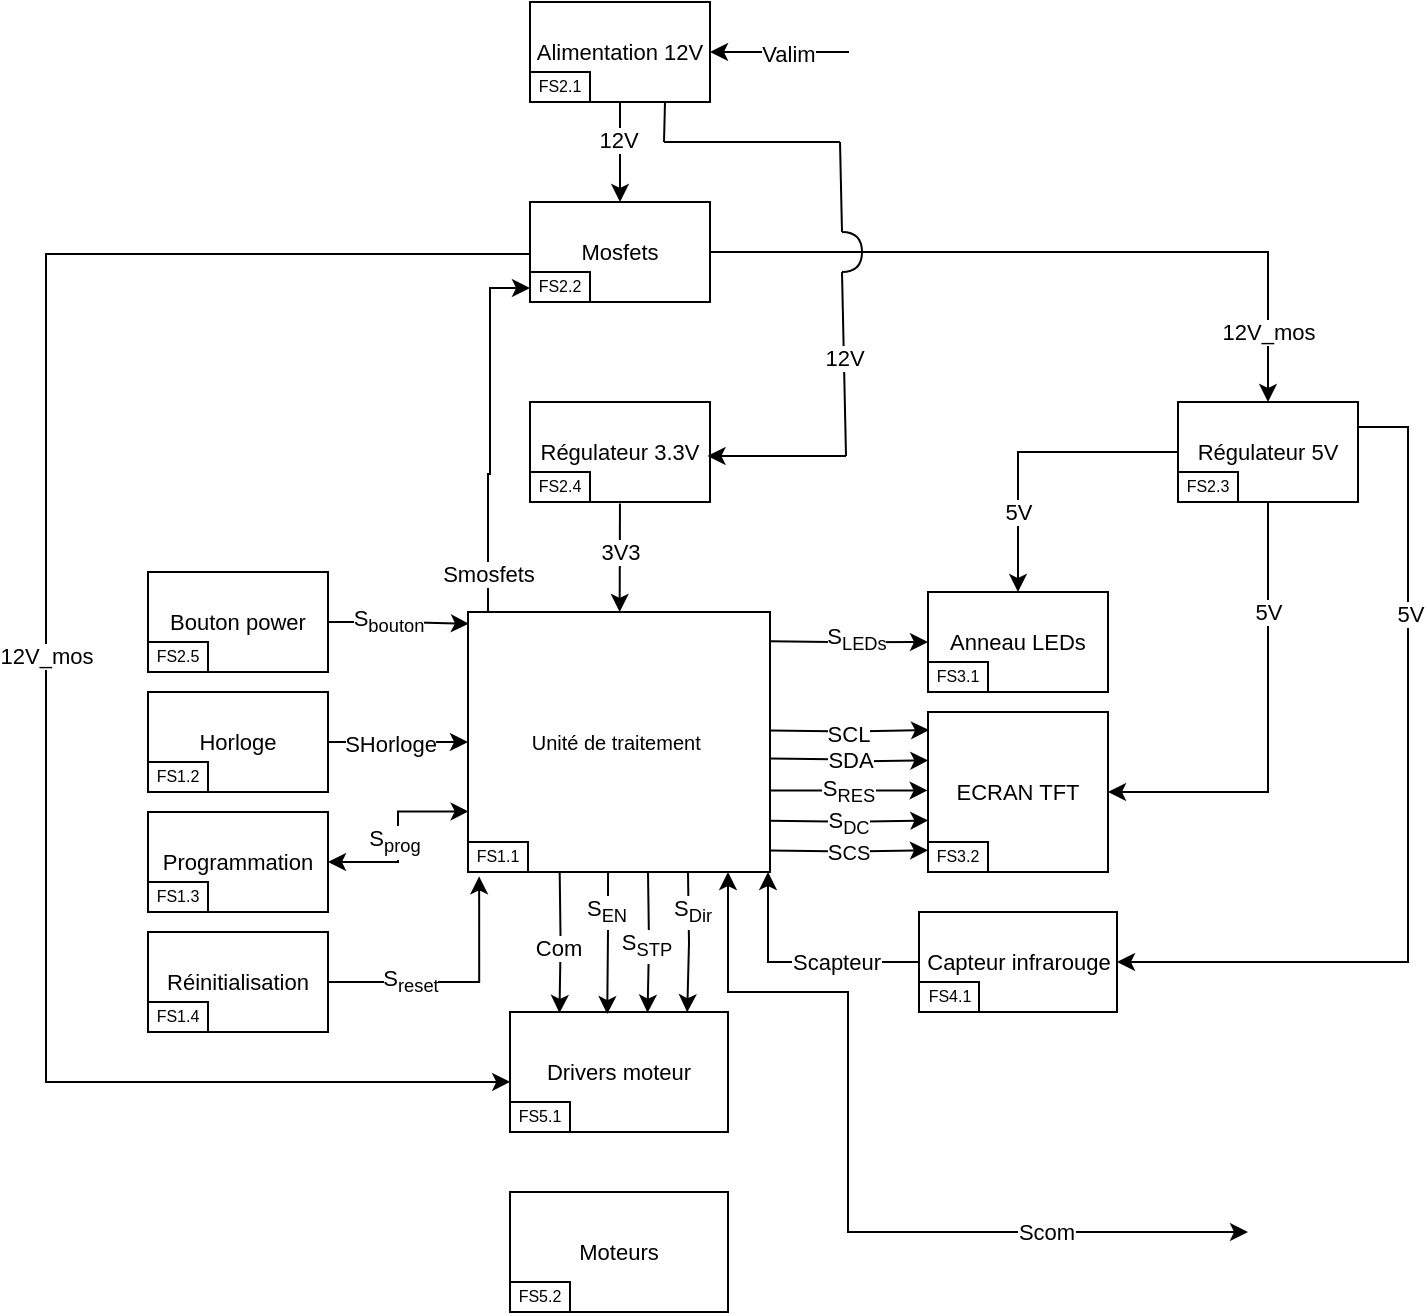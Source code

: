 <mxfile version="23.1.6" type="google">
  <diagram id="jsPWKUhICCFtJn8K6CiC" name="Synoptique de niveau 2">
    <mxGraphModel grid="0" page="1" gridSize="10" guides="1" tooltips="1" connect="1" arrows="1" fold="1" pageScale="1" pageWidth="827" pageHeight="1169" math="0" shadow="0">
      <root>
        <mxCell id="0" />
        <mxCell id="1" parent="0" />
        <mxCell id="wHgIUSnhuIv8XCssy-d0-1" style="edgeStyle=orthogonalEdgeStyle;rounded=0;orthogonalLoop=1;jettySize=auto;html=1;exitX=0.25;exitY=0;exitDx=0;exitDy=0;entryX=0;entryY=0.706;entryDx=0;entryDy=0;entryPerimeter=0;" edge="1" parent="1">
          <mxGeometry relative="1" as="geometry">
            <mxPoint x="1152.75" y="454" as="sourcePoint" />
            <mxPoint x="1146" y="284.3" as="targetPoint" />
            <Array as="points">
              <mxPoint x="1125" y="454" />
              <mxPoint x="1125" y="377" />
              <mxPoint x="1126" y="377" />
              <mxPoint x="1126" y="284" />
              <mxPoint x="1146" y="284" />
            </Array>
          </mxGeometry>
        </mxCell>
        <mxCell id="wHgIUSnhuIv8XCssy-d0-2" value="Smosfets" style="edgeLabel;html=1;align=center;verticalAlign=middle;resizable=0;points=[];" connectable="0" vertex="1" parent="wHgIUSnhuIv8XCssy-d0-1">
          <mxGeometry x="-0.492" relative="1" as="geometry">
            <mxPoint as="offset" />
          </mxGeometry>
        </mxCell>
        <mxCell id="102_xDrWK7W0VmhlA9GF-3" style="edgeStyle=orthogonalEdgeStyle;rounded=0;orthogonalLoop=1;jettySize=auto;html=1;exitX=0.75;exitY=1;exitDx=0;exitDy=0;startArrow=classic;startFill=1;" edge="1" parent="1">
          <mxGeometry relative="1" as="geometry">
            <mxPoint x="1505" y="756" as="targetPoint" />
            <mxPoint x="1245" y="576" as="sourcePoint" />
            <Array as="points">
              <mxPoint x="1245" y="636" />
              <mxPoint x="1305" y="636" />
              <mxPoint x="1305" y="756" />
            </Array>
          </mxGeometry>
        </mxCell>
        <mxCell id="102_xDrWK7W0VmhlA9GF-4" value="Scom" style="edgeLabel;html=1;align=center;verticalAlign=middle;resizable=0;points=[];" connectable="0" vertex="1" parent="102_xDrWK7W0VmhlA9GF-3">
          <mxGeometry x="0.54" relative="1" as="geometry">
            <mxPoint as="offset" />
          </mxGeometry>
        </mxCell>
        <mxCell id="AZXQSuadQRg0XgxkF6D4-1" value="&lt;font style=&quot;font-size: 10px;&quot;&gt;Unité de traitement&amp;nbsp;&lt;br&gt;&lt;/font&gt;" style="rounded=0;whiteSpace=wrap;html=1;" vertex="1" parent="1">
          <mxGeometry x="1115" y="446" width="151" height="130" as="geometry" />
        </mxCell>
        <mxCell id="AZXQSuadQRg0XgxkF6D4-2" value="&lt;font style=&quot;font-size: 8px;&quot;&gt;FS1.1&lt;/font&gt;" style="rounded=0;whiteSpace=wrap;html=1;verticalAlign=bottom;" vertex="1" parent="1">
          <mxGeometry x="1115" y="561" width="30" height="15" as="geometry" />
        </mxCell>
        <mxCell id="mISJDo6eSEDkMryb6iE0-1" style="edgeStyle=orthogonalEdgeStyle;rounded=0;orthogonalLoop=1;jettySize=auto;html=1;exitX=0.5;exitY=1;exitDx=0;exitDy=0;" edge="1" parent="1" source="gIAgVm1k7l4mwWbKqYdj-1">
          <mxGeometry relative="1" as="geometry">
            <mxPoint x="1191" y="241" as="targetPoint" />
          </mxGeometry>
        </mxCell>
        <mxCell id="mISJDo6eSEDkMryb6iE0-2" value="12V" style="edgeLabel;html=1;align=center;verticalAlign=middle;resizable=0;points=[];" connectable="0" vertex="1" parent="mISJDo6eSEDkMryb6iE0-1">
          <mxGeometry x="-0.261" y="-1" relative="1" as="geometry">
            <mxPoint as="offset" />
          </mxGeometry>
        </mxCell>
        <mxCell id="qJTI-IWWP8wib8IFg3UO-18" style="edgeStyle=orthogonalEdgeStyle;rounded=0;orthogonalLoop=1;jettySize=auto;html=1;entryX=0.001;entryY=0.583;entryDx=0;entryDy=0;entryPerimeter=0;exitX=0;exitY=0.25;exitDx=0;exitDy=0;" edge="1" parent="1" source="5oKKVWqDUXdABvwz6CYf-1" target="qJTI-IWWP8wib8IFg3UO-1">
          <mxGeometry relative="1" as="geometry">
            <mxPoint x="1134" y="256" as="sourcePoint" />
            <mxPoint x="1105.109" y="680.9" as="targetPoint" />
            <Array as="points">
              <mxPoint x="1146" y="267" />
              <mxPoint x="904" y="267" />
              <mxPoint x="904" y="681" />
            </Array>
          </mxGeometry>
        </mxCell>
        <mxCell id="qJTI-IWWP8wib8IFg3UO-19" value="12V_mos" style="edgeLabel;html=1;align=center;verticalAlign=middle;resizable=0;points=[];" connectable="0" vertex="1" parent="qJTI-IWWP8wib8IFg3UO-18">
          <mxGeometry x="0.013" relative="1" as="geometry">
            <mxPoint as="offset" />
          </mxGeometry>
        </mxCell>
        <mxCell id="T17h2pDCH6CZZqhaSbzE-1" style="edgeStyle=orthogonalEdgeStyle;rounded=0;orthogonalLoop=1;jettySize=auto;html=1;exitX=1;exitY=0.5;exitDx=0;exitDy=0;startArrow=classic;startFill=1;endArrow=none;endFill=0;" edge="1" parent="1" source="gIAgVm1k7l4mwWbKqYdj-1">
          <mxGeometry relative="1" as="geometry">
            <mxPoint x="1305.512" y="165.952" as="targetPoint" />
          </mxGeometry>
        </mxCell>
        <mxCell id="T17h2pDCH6CZZqhaSbzE-2" value="Valim" style="edgeLabel;html=1;align=center;verticalAlign=middle;resizable=0;points=[];" connectable="0" vertex="1" parent="T17h2pDCH6CZZqhaSbzE-1">
          <mxGeometry x="-0.007" y="2" relative="1" as="geometry">
            <mxPoint x="2" as="offset" />
          </mxGeometry>
        </mxCell>
        <mxCell id="gIAgVm1k7l4mwWbKqYdj-1" value="&lt;font style=&quot;font-size: 11px;&quot;&gt;Alimentation 12V&lt;/font&gt;" style="rounded=0;whiteSpace=wrap;html=1;" vertex="1" parent="1">
          <mxGeometry x="1146" y="141" width="90" height="50" as="geometry" />
        </mxCell>
        <mxCell id="gIAgVm1k7l4mwWbKqYdj-2" value="&lt;font style=&quot;font-size: 8px;&quot;&gt;FS2.1&lt;/font&gt;" style="rounded=0;whiteSpace=wrap;html=1;verticalAlign=bottom;" vertex="1" parent="1">
          <mxGeometry x="1146" y="176" width="30" height="15" as="geometry" />
        </mxCell>
        <mxCell id="WTgQpNNvrwQHhC77sD9h-4" style="edgeStyle=orthogonalEdgeStyle;rounded=0;orthogonalLoop=1;jettySize=auto;html=1;exitX=1;exitY=0.5;exitDx=0;exitDy=0;entryX=0.5;entryY=0;entryDx=0;entryDy=0;" edge="1" parent="1" source="5oKKVWqDUXdABvwz6CYf-1" target="n-py6gcKPpPOA4WaPI53-1">
          <mxGeometry relative="1" as="geometry" />
        </mxCell>
        <mxCell id="WTgQpNNvrwQHhC77sD9h-5" value="12V_mos" style="edgeLabel;html=1;align=center;verticalAlign=middle;resizable=0;points=[];" connectable="0" vertex="1" parent="WTgQpNNvrwQHhC77sD9h-4">
          <mxGeometry x="0.639" y="1" relative="1" as="geometry">
            <mxPoint x="-1" y="29" as="offset" />
          </mxGeometry>
        </mxCell>
        <mxCell id="5oKKVWqDUXdABvwz6CYf-1" value="&lt;span style=&quot;font-size: 11px;&quot;&gt;Mosfets&lt;br&gt;&lt;/span&gt;" style="rounded=0;whiteSpace=wrap;html=1;" vertex="1" parent="1">
          <mxGeometry x="1146" y="241" width="90" height="50" as="geometry" />
        </mxCell>
        <mxCell id="5oKKVWqDUXdABvwz6CYf-2" value="&lt;font style=&quot;font-size: 8px;&quot;&gt;FS2.2&lt;br&gt;&lt;/font&gt;" style="rounded=0;whiteSpace=wrap;html=1;verticalAlign=bottom;" vertex="1" parent="1">
          <mxGeometry x="1146" y="276" width="30" height="15" as="geometry" />
        </mxCell>
        <mxCell id="_fW-QyPUHDrgsMIgb5g3-1" style="edgeStyle=orthogonalEdgeStyle;rounded=0;orthogonalLoop=1;jettySize=auto;html=1;exitX=0;exitY=0.5;exitDx=0;exitDy=0;entryX=0.5;entryY=0;entryDx=0;entryDy=0;" edge="1" parent="1" source="n-py6gcKPpPOA4WaPI53-1" target="WTgQpNNvrwQHhC77sD9h-1">
          <mxGeometry relative="1" as="geometry" />
        </mxCell>
        <mxCell id="_fW-QyPUHDrgsMIgb5g3-3" value="5V" style="edgeLabel;html=1;align=center;verticalAlign=middle;resizable=0;points=[];" connectable="0" vertex="1" parent="_fW-QyPUHDrgsMIgb5g3-1">
          <mxGeometry x="-0.225" y="-1" relative="1" as="geometry">
            <mxPoint x="-22" y="31" as="offset" />
          </mxGeometry>
        </mxCell>
        <mxCell id="_fW-QyPUHDrgsMIgb5g3-2" style="edgeStyle=orthogonalEdgeStyle;rounded=0;orthogonalLoop=1;jettySize=auto;html=1;exitX=0.5;exitY=1;exitDx=0;exitDy=0;entryX=1;entryY=0.5;entryDx=0;entryDy=0;" edge="1" parent="1" source="n-py6gcKPpPOA4WaPI53-1" target="aAQ7I9S7EcGm0uIUGxsZ-1">
          <mxGeometry relative="1" as="geometry">
            <mxPoint x="1435" y="376" as="sourcePoint" />
            <mxPoint x="1515" y="506" as="targetPoint" />
          </mxGeometry>
        </mxCell>
        <mxCell id="_fW-QyPUHDrgsMIgb5g3-4" value="5V" style="edgeLabel;html=1;align=center;verticalAlign=middle;resizable=0;points=[];" connectable="0" vertex="1" parent="_fW-QyPUHDrgsMIgb5g3-2">
          <mxGeometry x="0.252" relative="1" as="geometry">
            <mxPoint y="-86" as="offset" />
          </mxGeometry>
        </mxCell>
        <mxCell id="uDna-p3N4cvRORbNhkJ6-3" style="edgeStyle=orthogonalEdgeStyle;rounded=0;orthogonalLoop=1;jettySize=auto;html=1;exitX=1;exitY=0.25;exitDx=0;exitDy=0;entryX=1;entryY=0.5;entryDx=0;entryDy=0;" edge="1" parent="1" source="n-py6gcKPpPOA4WaPI53-1" target="uDna-p3N4cvRORbNhkJ6-1">
          <mxGeometry relative="1" as="geometry">
            <Array as="points">
              <mxPoint x="1585" y="353" />
              <mxPoint x="1585" y="621" />
            </Array>
          </mxGeometry>
        </mxCell>
        <mxCell id="uDna-p3N4cvRORbNhkJ6-4" value="5V" style="edgeLabel;html=1;align=center;verticalAlign=middle;resizable=0;points=[];" connectable="0" vertex="1" parent="uDna-p3N4cvRORbNhkJ6-3">
          <mxGeometry x="-0.279" y="1" relative="1" as="geometry">
            <mxPoint y="-40" as="offset" />
          </mxGeometry>
        </mxCell>
        <mxCell id="n-py6gcKPpPOA4WaPI53-1" value="&lt;font style=&quot;font-size: 11px;&quot;&gt;Régulateur 5V&lt;/font&gt;" style="rounded=0;whiteSpace=wrap;html=1;" vertex="1" parent="1">
          <mxGeometry x="1470" y="341" width="90" height="50" as="geometry" />
        </mxCell>
        <mxCell id="n-py6gcKPpPOA4WaPI53-2" value="&lt;font style=&quot;font-size: 8px;&quot;&gt;FS2.3&lt;/font&gt;" style="rounded=0;whiteSpace=wrap;html=1;verticalAlign=bottom;" vertex="1" parent="1">
          <mxGeometry x="1470" y="376" width="30" height="15" as="geometry" />
        </mxCell>
        <mxCell id="eP5QoWUNaEuNs9g3UeQn-1" value="&lt;font style=&quot;font-size: 11px;&quot;&gt;Régulateur 3.3V&lt;/font&gt;" style="rounded=0;whiteSpace=wrap;html=1;" vertex="1" parent="1">
          <mxGeometry x="1146" y="341" width="90" height="50" as="geometry" />
        </mxCell>
        <mxCell id="eP5QoWUNaEuNs9g3UeQn-2" value="" style="endArrow=classic;html=1;rounded=0;entryX=0.299;entryY=-0.006;entryDx=0;entryDy=0;exitX=0.5;exitY=1;exitDx=0;exitDy=0;entryPerimeter=0;" edge="1" parent="1">
          <mxGeometry width="50" height="50" relative="1" as="geometry">
            <mxPoint x="1190.98" y="391.72" as="sourcePoint" />
            <mxPoint x="1190.83" y="446" as="targetPoint" />
          </mxGeometry>
        </mxCell>
        <mxCell id="eP5QoWUNaEuNs9g3UeQn-3" value="3V3" style="edgeLabel;html=1;align=center;verticalAlign=middle;resizable=0;points=[];" connectable="0" vertex="1" parent="eP5QoWUNaEuNs9g3UeQn-2">
          <mxGeometry x="-0.247" relative="1" as="geometry">
            <mxPoint y="4" as="offset" />
          </mxGeometry>
        </mxCell>
        <mxCell id="eP5QoWUNaEuNs9g3UeQn-4" value="&lt;font style=&quot;font-size: 8px;&quot;&gt;FS2.4&lt;/font&gt;" style="rounded=0;whiteSpace=wrap;html=1;verticalAlign=bottom;" vertex="1" parent="1">
          <mxGeometry x="1146" y="376" width="30" height="15" as="geometry" />
        </mxCell>
        <mxCell id="WTgQpNNvrwQHhC77sD9h-1" value="&lt;span style=&quot;font-size: 11px;&quot;&gt;Anneau LEDs&lt;/span&gt;" style="rounded=0;whiteSpace=wrap;html=1;" vertex="1" parent="1">
          <mxGeometry x="1345" y="436" width="90" height="50" as="geometry" />
        </mxCell>
        <mxCell id="WTgQpNNvrwQHhC77sD9h-2" value="&lt;font style=&quot;font-size: 8px;&quot;&gt;FS3.1&lt;/font&gt;" style="rounded=0;whiteSpace=wrap;html=1;verticalAlign=bottom;" vertex="1" parent="1">
          <mxGeometry x="1345" y="471" width="30" height="15" as="geometry" />
        </mxCell>
        <mxCell id="aAQ7I9S7EcGm0uIUGxsZ-1" value="&lt;font style=&quot;font-size: 11px;&quot;&gt;ECRAN TFT&lt;/font&gt;" style="rounded=0;whiteSpace=wrap;html=1;" vertex="1" parent="1">
          <mxGeometry x="1345" y="496" width="90" height="80" as="geometry" />
        </mxCell>
        <mxCell id="aAQ7I9S7EcGm0uIUGxsZ-2" value="&lt;font style=&quot;font-size: 8px;&quot;&gt;FS3.2&lt;/font&gt;" style="rounded=0;whiteSpace=wrap;html=1;verticalAlign=bottom;" vertex="1" parent="1">
          <mxGeometry x="1345" y="561" width="30" height="15" as="geometry" />
        </mxCell>
        <mxCell id="os8_EA4S4uFS31SUPYtw-2" style="edgeStyle=orthogonalEdgeStyle;rounded=0;orthogonalLoop=1;jettySize=auto;html=1;exitX=1;exitY=0.25;exitDx=0;exitDy=0;entryX=0;entryY=0.5;entryDx=0;entryDy=0;" edge="1" parent="1" target="WTgQpNNvrwQHhC77sD9h-1">
          <mxGeometry relative="1" as="geometry">
            <mxPoint x="1266" y="460.58" as="sourcePoint" />
            <mxPoint x="1341.07" y="461.415" as="targetPoint" />
          </mxGeometry>
        </mxCell>
        <mxCell id="os8_EA4S4uFS31SUPYtw-3" value="S&lt;sub&gt;LEDs&lt;/sub&gt;" style="edgeLabel;html=1;align=center;verticalAlign=middle;resizable=0;points=[];" connectable="0" vertex="1" parent="os8_EA4S4uFS31SUPYtw-2">
          <mxGeometry x="0.071" y="1" relative="1" as="geometry">
            <mxPoint as="offset" />
          </mxGeometry>
        </mxCell>
        <mxCell id="os8_EA4S4uFS31SUPYtw-4" style="edgeStyle=orthogonalEdgeStyle;rounded=0;orthogonalLoop=1;jettySize=auto;html=1;exitX=1;exitY=0.5;exitDx=0;exitDy=0;entryX=0.004;entryY=0.06;entryDx=0;entryDy=0;entryPerimeter=0;" edge="1" parent="1">
          <mxGeometry relative="1" as="geometry">
            <mxPoint x="1266.18" y="505.31" as="sourcePoint" />
            <mxPoint x="1345.54" y="505.0" as="targetPoint" />
          </mxGeometry>
        </mxCell>
        <mxCell id="os8_EA4S4uFS31SUPYtw-5" value="SCL" style="edgeLabel;html=1;align=center;verticalAlign=middle;resizable=0;points=[];" connectable="0" vertex="1" parent="os8_EA4S4uFS31SUPYtw-4">
          <mxGeometry x="-0.015" y="-1" relative="1" as="geometry">
            <mxPoint as="offset" />
          </mxGeometry>
        </mxCell>
        <mxCell id="os8_EA4S4uFS31SUPYtw-6" style="edgeStyle=orthogonalEdgeStyle;rounded=0;orthogonalLoop=1;jettySize=auto;html=1;exitX=1;exitY=0.5;exitDx=0;exitDy=0;entryX=0;entryY=0.25;entryDx=0;entryDy=0;" edge="1" parent="1">
          <mxGeometry relative="1" as="geometry">
            <mxPoint x="1266.18" y="519.2" as="sourcePoint" />
            <mxPoint x="1345.18" y="520.2" as="targetPoint" />
          </mxGeometry>
        </mxCell>
        <mxCell id="os8_EA4S4uFS31SUPYtw-7" value="SDA" style="edgeLabel;html=1;align=center;verticalAlign=middle;resizable=0;points=[];" connectable="0" vertex="1" parent="os8_EA4S4uFS31SUPYtw-6">
          <mxGeometry x="-0.015" y="-1" relative="1" as="geometry">
            <mxPoint y="-1" as="offset" />
          </mxGeometry>
        </mxCell>
        <mxCell id="os8_EA4S4uFS31SUPYtw-9" style="edgeStyle=orthogonalEdgeStyle;rounded=0;orthogonalLoop=1;jettySize=auto;html=1;exitX=1;exitY=0.5;exitDx=0;exitDy=0;entryX=-0.004;entryY=0.374;entryDx=0;entryDy=0;entryPerimeter=0;" edge="1" parent="1">
          <mxGeometry relative="1" as="geometry">
            <mxPoint x="1266.18" y="535.2" as="sourcePoint" />
            <mxPoint x="1344.82" y="535.23" as="targetPoint" />
          </mxGeometry>
        </mxCell>
        <mxCell id="os8_EA4S4uFS31SUPYtw-10" value="S&lt;sub&gt;RES&lt;/sub&gt;" style="edgeLabel;html=1;align=center;verticalAlign=middle;resizable=0;points=[];" connectable="0" vertex="1" parent="os8_EA4S4uFS31SUPYtw-9">
          <mxGeometry x="-0.015" y="-1" relative="1" as="geometry">
            <mxPoint as="offset" />
          </mxGeometry>
        </mxCell>
        <mxCell id="os8_EA4S4uFS31SUPYtw-11" style="edgeStyle=orthogonalEdgeStyle;rounded=0;orthogonalLoop=1;jettySize=auto;html=1;exitX=1;exitY=0.5;exitDx=0;exitDy=0;entryX=0.002;entryY=0.523;entryDx=0;entryDy=0;entryPerimeter=0;" edge="1" parent="1">
          <mxGeometry relative="1" as="geometry">
            <mxPoint x="1266" y="550.36" as="sourcePoint" />
            <mxPoint x="1345.18" y="550.2" as="targetPoint" />
          </mxGeometry>
        </mxCell>
        <mxCell id="os8_EA4S4uFS31SUPYtw-12" value="S&lt;sub&gt;DC&lt;/sub&gt;" style="edgeLabel;html=1;align=center;verticalAlign=middle;resizable=0;points=[];" connectable="0" vertex="1" parent="os8_EA4S4uFS31SUPYtw-11">
          <mxGeometry x="-0.015" y="-1" relative="1" as="geometry">
            <mxPoint as="offset" />
          </mxGeometry>
        </mxCell>
        <mxCell id="uDna-p3N4cvRORbNhkJ6-1" value="&lt;font style=&quot;font-size: 11px;&quot;&gt;Capteur infrarouge&lt;/font&gt;" style="rounded=0;whiteSpace=wrap;html=1;verticalAlign=middle;" vertex="1" parent="1">
          <mxGeometry x="1340.5" y="596" width="99" height="50" as="geometry" />
        </mxCell>
        <mxCell id="uDna-p3N4cvRORbNhkJ6-2" value="&lt;font style=&quot;font-size: 8px;&quot;&gt;FS4.1&lt;br&gt;&lt;/font&gt;" style="rounded=0;whiteSpace=wrap;html=1;verticalAlign=bottom;" vertex="1" parent="1">
          <mxGeometry x="1340.5" y="631" width="30" height="15" as="geometry" />
        </mxCell>
        <mxCell id="Om7QMb_mornrVC4fpEzm-1" style="edgeStyle=orthogonalEdgeStyle;rounded=0;orthogonalLoop=1;jettySize=auto;html=1;exitX=0;exitY=0.5;exitDx=0;exitDy=0;" edge="1" parent="1" source="uDna-p3N4cvRORbNhkJ6-1">
          <mxGeometry relative="1" as="geometry">
            <mxPoint x="1265" y="576" as="targetPoint" />
            <Array as="points">
              <mxPoint x="1265" y="621" />
              <mxPoint x="1265" y="596" />
              <mxPoint x="1265" y="596" />
            </Array>
          </mxGeometry>
        </mxCell>
        <mxCell id="Om7QMb_mornrVC4fpEzm-2" value="Scapteur" style="edgeLabel;html=1;align=center;verticalAlign=middle;resizable=0;points=[];" connectable="0" vertex="1" parent="Om7QMb_mornrVC4fpEzm-1">
          <mxGeometry x="-0.309" relative="1" as="geometry">
            <mxPoint as="offset" />
          </mxGeometry>
        </mxCell>
        <mxCell id="qJTI-IWWP8wib8IFg3UO-1" value="&lt;span style=&quot;font-size: 11px;&quot;&gt;Drivers moteur&lt;/span&gt;" style="rounded=0;whiteSpace=wrap;html=1;" vertex="1" parent="1">
          <mxGeometry x="1136" y="646" width="109" height="60" as="geometry" />
        </mxCell>
        <mxCell id="qJTI-IWWP8wib8IFg3UO-4" value="&lt;span style=&quot;font-size: 11px;&quot;&gt;Moteurs&lt;/span&gt;" style="rounded=0;whiteSpace=wrap;html=1;" vertex="1" parent="1">
          <mxGeometry x="1136" y="736" width="109" height="60" as="geometry" />
        </mxCell>
        <mxCell id="qJTI-IWWP8wib8IFg3UO-7" value="&lt;font style=&quot;font-size: 8px;&quot;&gt;FS5.1&lt;br&gt;&lt;/font&gt;" style="rounded=0;whiteSpace=wrap;html=1;verticalAlign=bottom;" vertex="1" parent="1">
          <mxGeometry x="1136" y="691" width="30" height="15" as="geometry" />
        </mxCell>
        <mxCell id="qJTI-IWWP8wib8IFg3UO-8" value="&lt;font style=&quot;font-size: 8px;&quot;&gt;FS5.2&lt;br&gt;&lt;/font&gt;" style="rounded=0;whiteSpace=wrap;html=1;verticalAlign=bottom;" vertex="1" parent="1">
          <mxGeometry x="1136" y="781" width="30" height="15" as="geometry" />
        </mxCell>
        <mxCell id="qJTI-IWWP8wib8IFg3UO-9" style="edgeStyle=orthogonalEdgeStyle;rounded=0;orthogonalLoop=1;jettySize=auto;html=1;exitX=1;exitY=1;exitDx=0;exitDy=0;entryX=0.227;entryY=0.008;entryDx=0;entryDy=0;entryPerimeter=0;" edge="1" parent="1" target="qJTI-IWWP8wib8IFg3UO-1">
          <mxGeometry relative="1" as="geometry">
            <mxPoint x="1160.85" y="576.36" as="sourcePoint" />
            <mxPoint x="1161.115" y="631.0" as="targetPoint" />
          </mxGeometry>
        </mxCell>
        <mxCell id="qJTI-IWWP8wib8IFg3UO-14" value="Com" style="edgeLabel;html=1;align=center;verticalAlign=middle;resizable=0;points=[];" connectable="0" vertex="1" parent="qJTI-IWWP8wib8IFg3UO-9">
          <mxGeometry x="0.063" y="1" relative="1" as="geometry">
            <mxPoint x="-2" as="offset" />
          </mxGeometry>
        </mxCell>
        <mxCell id="qJTI-IWWP8wib8IFg3UO-10" style="edgeStyle=orthogonalEdgeStyle;rounded=0;orthogonalLoop=1;jettySize=auto;html=1;exitX=1;exitY=1;exitDx=0;exitDy=0;entryX=0.446;entryY=0.017;entryDx=0;entryDy=0;entryPerimeter=0;" edge="1" parent="1" target="qJTI-IWWP8wib8IFg3UO-1">
          <mxGeometry relative="1" as="geometry">
            <mxPoint x="1185.02" y="576" as="sourcePoint" />
            <mxPoint x="1185.02" y="631" as="targetPoint" />
            <Array as="points">
              <mxPoint x="1185" y="606" />
              <mxPoint x="1185" y="606" />
            </Array>
          </mxGeometry>
        </mxCell>
        <mxCell id="qJTI-IWWP8wib8IFg3UO-15" value="S&lt;sub&gt;EN&lt;/sub&gt;" style="edgeLabel;html=1;align=center;verticalAlign=middle;resizable=0;points=[];" connectable="0" vertex="1" parent="qJTI-IWWP8wib8IFg3UO-10">
          <mxGeometry x="-0.439" y="-1" relative="1" as="geometry">
            <mxPoint as="offset" />
          </mxGeometry>
        </mxCell>
        <mxCell id="qJTI-IWWP8wib8IFg3UO-11" style="edgeStyle=orthogonalEdgeStyle;rounded=0;orthogonalLoop=1;jettySize=auto;html=1;exitX=1;exitY=1;exitDx=0;exitDy=0;entryX=0.631;entryY=0.006;entryDx=0;entryDy=0;entryPerimeter=0;" edge="1" parent="1" target="qJTI-IWWP8wib8IFg3UO-1">
          <mxGeometry relative="1" as="geometry">
            <mxPoint x="1205" y="576" as="sourcePoint" />
            <mxPoint x="1205" y="631" as="targetPoint" />
          </mxGeometry>
        </mxCell>
        <mxCell id="qJTI-IWWP8wib8IFg3UO-16" value="S&lt;sub&gt;STP&lt;/sub&gt;" style="edgeLabel;html=1;align=center;verticalAlign=middle;resizable=0;points=[];" connectable="0" vertex="1" parent="qJTI-IWWP8wib8IFg3UO-11">
          <mxGeometry x="0.058" y="-1" relative="1" as="geometry">
            <mxPoint as="offset" />
          </mxGeometry>
        </mxCell>
        <mxCell id="qJTI-IWWP8wib8IFg3UO-12" style="edgeStyle=orthogonalEdgeStyle;rounded=0;orthogonalLoop=1;jettySize=auto;html=1;exitX=1;exitY=1;exitDx=0;exitDy=0;entryX=0.813;entryY=0.002;entryDx=0;entryDy=0;entryPerimeter=0;" edge="1" parent="1" target="qJTI-IWWP8wib8IFg3UO-1">
          <mxGeometry relative="1" as="geometry">
            <mxPoint x="1225" y="576" as="sourcePoint" />
            <mxPoint x="1225" y="631" as="targetPoint" />
          </mxGeometry>
        </mxCell>
        <mxCell id="qJTI-IWWP8wib8IFg3UO-17" value="S&lt;sub&gt;Dir&lt;/sub&gt;" style="edgeLabel;html=1;align=center;verticalAlign=middle;resizable=0;points=[];" connectable="0" vertex="1" parent="qJTI-IWWP8wib8IFg3UO-12">
          <mxGeometry x="-0.497" relative="1" as="geometry">
            <mxPoint x="1" y="2" as="offset" />
          </mxGeometry>
        </mxCell>
        <mxCell id="Mn54Tx_jZVog5QXMtBne-1" value="&lt;font style=&quot;font-size: 11px;&quot;&gt;Bouton power&lt;/font&gt;" style="rounded=0;whiteSpace=wrap;html=1;" vertex="1" parent="1">
          <mxGeometry x="955" y="426" width="90" height="50" as="geometry" />
        </mxCell>
        <mxCell id="Mn54Tx_jZVog5QXMtBne-2" value="&lt;font style=&quot;font-size: 8px;&quot;&gt;FS2.5&lt;/font&gt;" style="rounded=0;whiteSpace=wrap;html=1;verticalAlign=bottom;" vertex="1" parent="1">
          <mxGeometry x="955" y="461" width="30" height="15" as="geometry" />
        </mxCell>
        <mxCell id="Mn54Tx_jZVog5QXMtBne-3" style="edgeStyle=orthogonalEdgeStyle;rounded=0;orthogonalLoop=1;jettySize=auto;html=1;exitX=1;exitY=0.5;exitDx=0;exitDy=0;entryX=0.003;entryY=0.045;entryDx=0;entryDy=0;entryPerimeter=0;" edge="1" parent="1" source="Mn54Tx_jZVog5QXMtBne-1" target="AZXQSuadQRg0XgxkF6D4-1">
          <mxGeometry relative="1" as="geometry" />
        </mxCell>
        <mxCell id="Mn54Tx_jZVog5QXMtBne-4" value="S&lt;sub&gt;bouton&lt;/sub&gt;" style="edgeLabel;html=1;align=center;verticalAlign=middle;resizable=0;points=[];" connectable="0" vertex="1" parent="Mn54Tx_jZVog5QXMtBne-3">
          <mxGeometry x="-0.337" relative="1" as="geometry">
            <mxPoint x="6" as="offset" />
          </mxGeometry>
        </mxCell>
        <mxCell id="T17h2pDCH6CZZqhaSbzE-5" style="edgeStyle=orthogonalEdgeStyle;rounded=0;orthogonalLoop=1;jettySize=auto;html=1;exitX=1;exitY=0.5;exitDx=0;exitDy=0;entryX=0;entryY=0.5;entryDx=0;entryDy=0;" edge="1" parent="1" source="920JxmNDwIIF9p_bPhls-1" target="AZXQSuadQRg0XgxkF6D4-1">
          <mxGeometry relative="1" as="geometry" />
        </mxCell>
        <mxCell id="T17h2pDCH6CZZqhaSbzE-6" value="SHorloge" style="edgeLabel;html=1;align=center;verticalAlign=middle;resizable=0;points=[];" connectable="0" vertex="1" parent="T17h2pDCH6CZZqhaSbzE-5">
          <mxGeometry x="-0.125" y="-1" relative="1" as="geometry">
            <mxPoint as="offset" />
          </mxGeometry>
        </mxCell>
        <mxCell id="920JxmNDwIIF9p_bPhls-1" value="&lt;font style=&quot;font-size: 11px;&quot;&gt;Horloge&lt;/font&gt;" style="rounded=0;whiteSpace=wrap;html=1;" vertex="1" parent="1">
          <mxGeometry x="955" y="486" width="90" height="50" as="geometry" />
        </mxCell>
        <mxCell id="920JxmNDwIIF9p_bPhls-2" value="&lt;font style=&quot;font-size: 8px;&quot;&gt;FS1.2&lt;/font&gt;" style="rounded=0;whiteSpace=wrap;html=1;verticalAlign=bottom;" vertex="1" parent="1">
          <mxGeometry x="955" y="521" width="30" height="15" as="geometry" />
        </mxCell>
        <mxCell id="hB7fKGdTIQhKiEBvnz3H-1" value="&lt;font style=&quot;font-size: 11px;&quot;&gt;Programmation&lt;/font&gt;" style="rounded=0;whiteSpace=wrap;html=1;" vertex="1" parent="1">
          <mxGeometry x="955" y="546" width="90" height="50" as="geometry" />
        </mxCell>
        <mxCell id="hB7fKGdTIQhKiEBvnz3H-2" value="&lt;font style=&quot;font-size: 11px;&quot;&gt;Réinitialisation&lt;/font&gt;" style="rounded=0;whiteSpace=wrap;html=1;" vertex="1" parent="1">
          <mxGeometry x="955" y="606" width="90" height="50" as="geometry" />
        </mxCell>
        <mxCell id="hB7fKGdTIQhKiEBvnz3H-3" value="&lt;font style=&quot;font-size: 8px;&quot;&gt;FS1.3&lt;/font&gt;" style="rounded=0;whiteSpace=wrap;html=1;verticalAlign=bottom;" vertex="1" parent="1">
          <mxGeometry x="955" y="581" width="30" height="15" as="geometry" />
        </mxCell>
        <mxCell id="hB7fKGdTIQhKiEBvnz3H-4" value="&lt;font style=&quot;font-size: 8px;&quot;&gt;FS1.4&lt;/font&gt;" style="rounded=0;whiteSpace=wrap;html=1;verticalAlign=bottom;" vertex="1" parent="1">
          <mxGeometry x="955" y="641" width="30" height="15" as="geometry" />
        </mxCell>
        <mxCell id="hB7fKGdTIQhKiEBvnz3H-5" style="edgeStyle=orthogonalEdgeStyle;rounded=0;orthogonalLoop=1;jettySize=auto;html=1;exitX=1;exitY=0.5;exitDx=0;exitDy=0;entryX=0.002;entryY=0.767;entryDx=0;entryDy=0;entryPerimeter=0;startArrow=classic;startFill=1;" edge="1" parent="1" source="hB7fKGdTIQhKiEBvnz3H-1" target="AZXQSuadQRg0XgxkF6D4-1">
          <mxGeometry relative="1" as="geometry" />
        </mxCell>
        <mxCell id="hB7fKGdTIQhKiEBvnz3H-6" value="S&lt;sub&gt;prog&lt;/sub&gt;" style="edgeLabel;html=1;align=center;verticalAlign=middle;resizable=0;points=[];" connectable="0" vertex="1" parent="hB7fKGdTIQhKiEBvnz3H-5">
          <mxGeometry x="-0.315" relative="1" as="geometry">
            <mxPoint y="-10" as="offset" />
          </mxGeometry>
        </mxCell>
        <mxCell id="wHkeo7JPlHIcUM6tcBzw-1" style="edgeStyle=orthogonalEdgeStyle;rounded=0;orthogonalLoop=1;jettySize=auto;html=1;exitX=1;exitY=0.5;exitDx=0;exitDy=0;entryX=0.186;entryY=1.145;entryDx=0;entryDy=0;entryPerimeter=0;" edge="1" parent="1" source="hB7fKGdTIQhKiEBvnz3H-2" target="AZXQSuadQRg0XgxkF6D4-2">
          <mxGeometry relative="1" as="geometry" />
        </mxCell>
        <mxCell id="wHkeo7JPlHIcUM6tcBzw-2" value="S&lt;sub&gt;reset&lt;/sub&gt;" style="edgeLabel;html=1;align=center;verticalAlign=middle;resizable=0;points=[];" connectable="0" vertex="1" parent="wHkeo7JPlHIcUM6tcBzw-1">
          <mxGeometry x="-0.371" relative="1" as="geometry">
            <mxPoint as="offset" />
          </mxGeometry>
        </mxCell>
        <mxCell id="T17h2pDCH6CZZqhaSbzE-3" style="edgeStyle=orthogonalEdgeStyle;rounded=0;orthogonalLoop=1;jettySize=auto;html=1;exitX=1;exitY=0.5;exitDx=0;exitDy=0;entryX=0.002;entryY=0.523;entryDx=0;entryDy=0;entryPerimeter=0;" edge="1" parent="1">
          <mxGeometry relative="1" as="geometry">
            <mxPoint x="1265.82" y="565.31" as="sourcePoint" />
            <mxPoint x="1345.0" y="565.15" as="targetPoint" />
          </mxGeometry>
        </mxCell>
        <mxCell id="T17h2pDCH6CZZqhaSbzE-4" value="S&lt;font size=&quot;1&quot;&gt;CS&lt;/font&gt;" style="edgeLabel;html=1;align=center;verticalAlign=middle;resizable=0;points=[];" connectable="0" vertex="1" parent="T17h2pDCH6CZZqhaSbzE-3">
          <mxGeometry x="-0.015" y="-1" relative="1" as="geometry">
            <mxPoint y="-1" as="offset" />
          </mxGeometry>
        </mxCell>
        <mxCell id="T17h2pDCH6CZZqhaSbzE-9" value="" style="shape=requiredInterface;html=1;verticalLabelPosition=bottom;sketch=0;" vertex="1" parent="1">
          <mxGeometry x="1302" y="256" width="10" height="20" as="geometry" />
        </mxCell>
        <mxCell id="T17h2pDCH6CZZqhaSbzE-10" value="" style="endArrow=none;html=1;rounded=0;entryX=0.75;entryY=1;entryDx=0;entryDy=0;" edge="1" parent="1" target="gIAgVm1k7l4mwWbKqYdj-1">
          <mxGeometry width="50" height="50" relative="1" as="geometry">
            <mxPoint x="1213" y="211" as="sourcePoint" />
            <mxPoint x="1297" y="247" as="targetPoint" />
          </mxGeometry>
        </mxCell>
        <mxCell id="T17h2pDCH6CZZqhaSbzE-11" value="" style="endArrow=none;html=1;rounded=0;" edge="1" parent="1">
          <mxGeometry width="50" height="50" relative="1" as="geometry">
            <mxPoint x="1301" y="211" as="sourcePoint" />
            <mxPoint x="1213" y="211" as="targetPoint" />
          </mxGeometry>
        </mxCell>
        <mxCell id="T17h2pDCH6CZZqhaSbzE-12" value="" style="endArrow=none;html=1;rounded=0;entryX=0.75;entryY=1;entryDx=0;entryDy=0;" edge="1" parent="1">
          <mxGeometry width="50" height="50" relative="1" as="geometry">
            <mxPoint x="1302" y="256" as="sourcePoint" />
            <mxPoint x="1301" y="211" as="targetPoint" />
          </mxGeometry>
        </mxCell>
        <mxCell id="T17h2pDCH6CZZqhaSbzE-13" value="" style="endArrow=none;html=1;rounded=0;entryX=0.75;entryY=1;entryDx=0;entryDy=0;" edge="1" parent="1">
          <mxGeometry width="50" height="50" relative="1" as="geometry">
            <mxPoint x="1304" y="368" as="sourcePoint" />
            <mxPoint x="1302" y="276" as="targetPoint" />
          </mxGeometry>
        </mxCell>
        <mxCell id="T17h2pDCH6CZZqhaSbzE-16" value="12V" style="edgeLabel;html=1;align=center;verticalAlign=middle;resizable=0;points=[];" connectable="0" vertex="1" parent="T17h2pDCH6CZZqhaSbzE-13">
          <mxGeometry x="0.062" relative="1" as="geometry">
            <mxPoint as="offset" />
          </mxGeometry>
        </mxCell>
        <mxCell id="T17h2pDCH6CZZqhaSbzE-14" value="" style="endArrow=none;html=1;rounded=0;" edge="1" parent="1">
          <mxGeometry width="50" height="50" relative="1" as="geometry">
            <mxPoint x="1304" y="368" as="sourcePoint" />
            <mxPoint x="1236" y="368" as="targetPoint" />
          </mxGeometry>
        </mxCell>
        <mxCell id="T17h2pDCH6CZZqhaSbzE-15" value="" style="endArrow=classic;html=1;rounded=0;entryX=0.986;entryY=0.54;entryDx=0;entryDy=0;entryPerimeter=0;" edge="1" parent="1" target="eP5QoWUNaEuNs9g3UeQn-1">
          <mxGeometry width="50" height="50" relative="1" as="geometry">
            <mxPoint x="1304" y="368" as="sourcePoint" />
            <mxPoint x="1291" y="321" as="targetPoint" />
          </mxGeometry>
        </mxCell>
      </root>
    </mxGraphModel>
  </diagram>
</mxfile>
